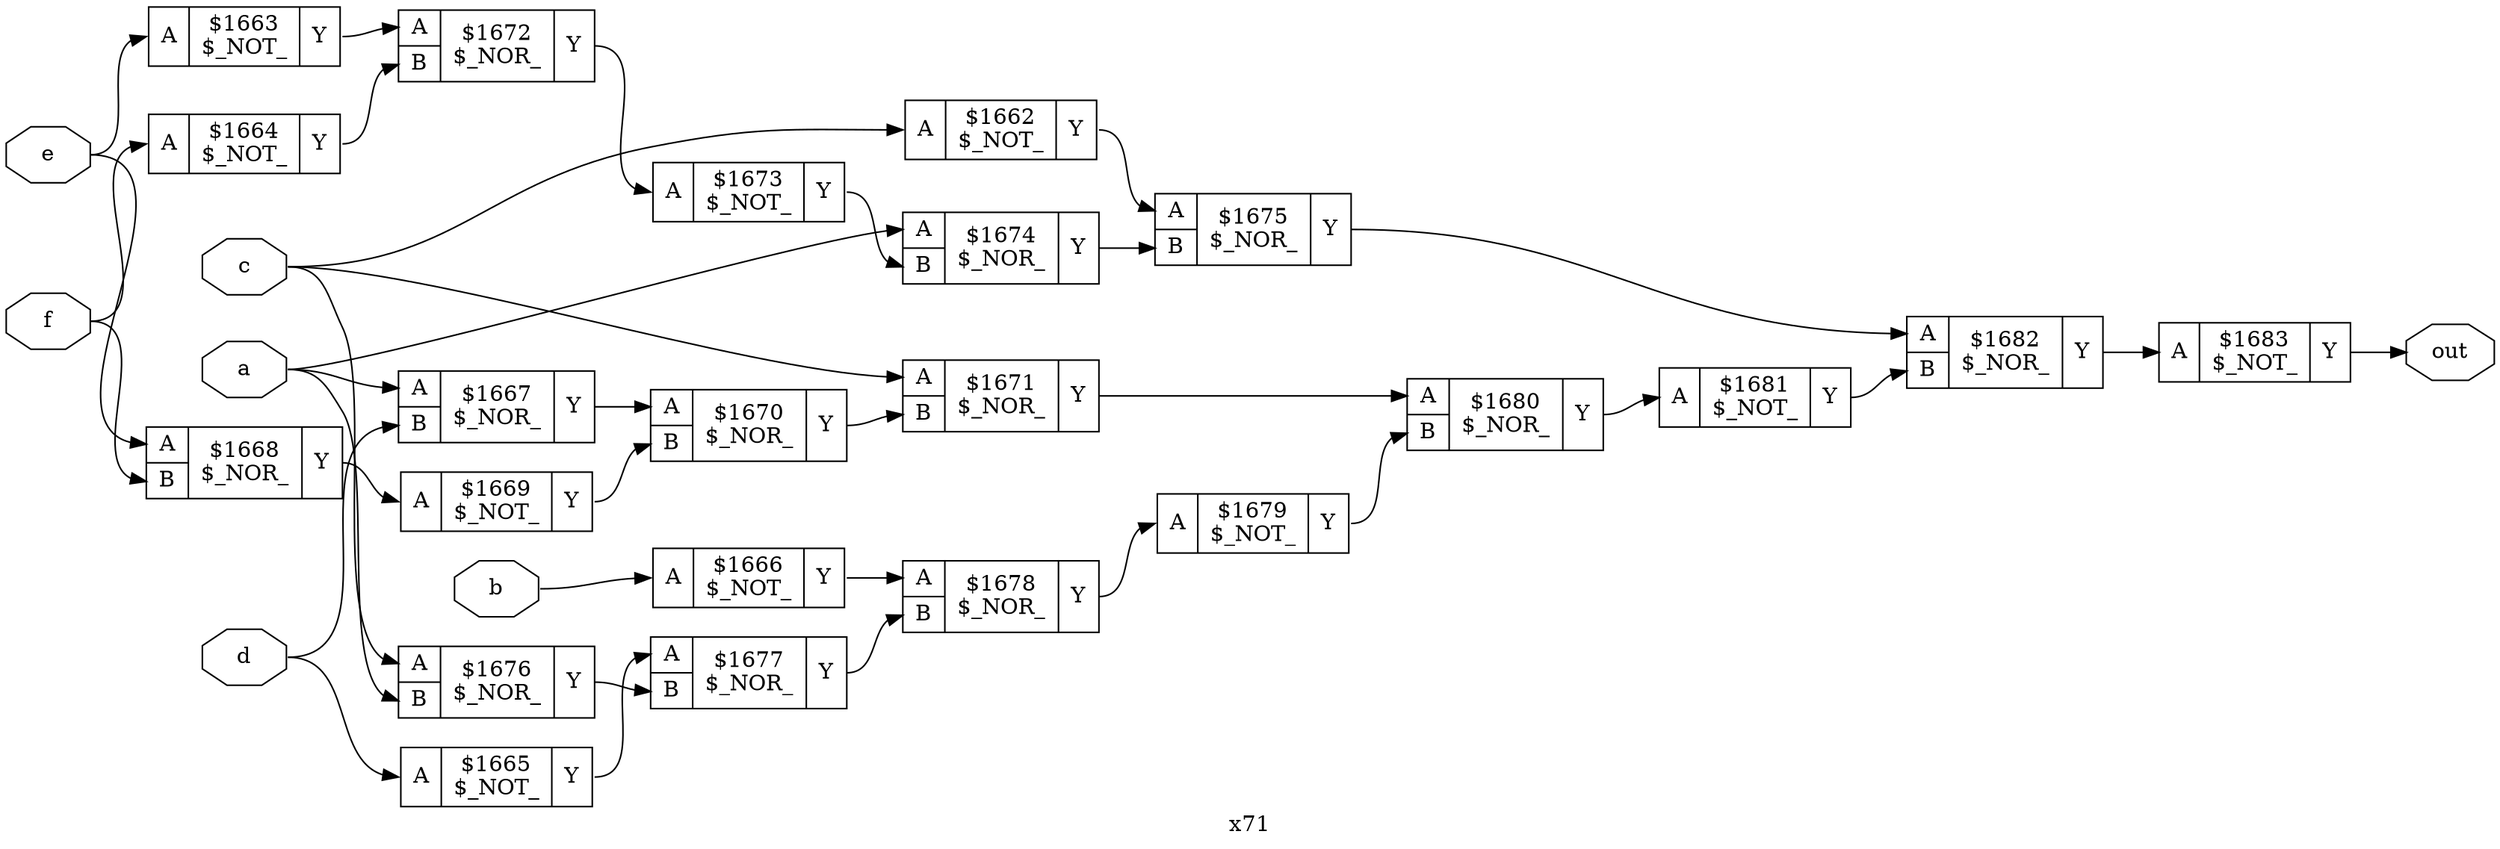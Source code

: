 digraph "x71" {
label="x71";
rankdir="LR";
remincross=true;
n22 [ shape=octagon, label="a", color="black", fontcolor="black" ];
n23 [ shape=octagon, label="b", color="black", fontcolor="black" ];
n24 [ shape=octagon, label="c", color="black", fontcolor="black" ];
n25 [ shape=octagon, label="d", color="black", fontcolor="black" ];
n26 [ shape=octagon, label="e", color="black", fontcolor="black" ];
n27 [ shape=octagon, label="f", color="black", fontcolor="black" ];
n28 [ shape=octagon, label="out", color="black", fontcolor="black" ];
c31 [ shape=record, label="{{<p29> A}|$1662\n$_NOT_|{<p30> Y}}" ];
c32 [ shape=record, label="{{<p29> A}|$1663\n$_NOT_|{<p30> Y}}" ];
c33 [ shape=record, label="{{<p29> A}|$1664\n$_NOT_|{<p30> Y}}" ];
c34 [ shape=record, label="{{<p29> A}|$1665\n$_NOT_|{<p30> Y}}" ];
c35 [ shape=record, label="{{<p29> A}|$1666\n$_NOT_|{<p30> Y}}" ];
c37 [ shape=record, label="{{<p29> A|<p36> B}|$1667\n$_NOR_|{<p30> Y}}" ];
c38 [ shape=record, label="{{<p29> A|<p36> B}|$1668\n$_NOR_|{<p30> Y}}" ];
c39 [ shape=record, label="{{<p29> A}|$1669\n$_NOT_|{<p30> Y}}" ];
c40 [ shape=record, label="{{<p29> A|<p36> B}|$1670\n$_NOR_|{<p30> Y}}" ];
c41 [ shape=record, label="{{<p29> A|<p36> B}|$1671\n$_NOR_|{<p30> Y}}" ];
c42 [ shape=record, label="{{<p29> A|<p36> B}|$1672\n$_NOR_|{<p30> Y}}" ];
c43 [ shape=record, label="{{<p29> A}|$1673\n$_NOT_|{<p30> Y}}" ];
c44 [ shape=record, label="{{<p29> A|<p36> B}|$1674\n$_NOR_|{<p30> Y}}" ];
c45 [ shape=record, label="{{<p29> A|<p36> B}|$1675\n$_NOR_|{<p30> Y}}" ];
c46 [ shape=record, label="{{<p29> A|<p36> B}|$1676\n$_NOR_|{<p30> Y}}" ];
c47 [ shape=record, label="{{<p29> A|<p36> B}|$1677\n$_NOR_|{<p30> Y}}" ];
c48 [ shape=record, label="{{<p29> A|<p36> B}|$1678\n$_NOR_|{<p30> Y}}" ];
c49 [ shape=record, label="{{<p29> A}|$1679\n$_NOT_|{<p30> Y}}" ];
c50 [ shape=record, label="{{<p29> A|<p36> B}|$1680\n$_NOR_|{<p30> Y}}" ];
c51 [ shape=record, label="{{<p29> A}|$1681\n$_NOT_|{<p30> Y}}" ];
c52 [ shape=record, label="{{<p29> A|<p36> B}|$1682\n$_NOR_|{<p30> Y}}" ];
c53 [ shape=record, label="{{<p29> A}|$1683\n$_NOT_|{<p30> Y}}" ];
c33:p30:e -> c42:p36:w [color="black", label=""];
c43:p30:e -> c44:p36:w [color="black", label=""];
c44:p30:e -> c45:p36:w [color="black", label=""];
c45:p30:e -> c52:p29:w [color="black", label=""];
c46:p30:e -> c47:p36:w [color="black", label=""];
c47:p30:e -> c48:p36:w [color="black", label=""];
c48:p30:e -> c49:p29:w [color="black", label=""];
c49:p30:e -> c50:p36:w [color="black", label=""];
c50:p30:e -> c51:p29:w [color="black", label=""];
c51:p30:e -> c52:p36:w [color="black", label=""];
c52:p30:e -> c53:p29:w [color="black", label=""];
c34:p30:e -> c47:p29:w [color="black", label=""];
c31:p30:e -> c45:p29:w [color="black", label=""];
c32:p30:e -> c42:p29:w [color="black", label=""];
n22:e -> c37:p29:w [color="black", label=""];
n22:e -> c44:p29:w [color="black", label=""];
n22:e -> c46:p36:w [color="black", label=""];
n23:e -> c35:p29:w [color="black", label=""];
n24:e -> c31:p29:w [color="black", label=""];
n24:e -> c41:p29:w [color="black", label=""];
n24:e -> c46:p29:w [color="black", label=""];
n25:e -> c34:p29:w [color="black", label=""];
n25:e -> c37:p36:w [color="black", label=""];
n26:e -> c32:p29:w [color="black", label=""];
n26:e -> c38:p29:w [color="black", label=""];
n27:e -> c33:p29:w [color="black", label=""];
n27:e -> c38:p36:w [color="black", label=""];
c53:p30:e -> n28:w [color="black", label=""];
c35:p30:e -> c48:p29:w [color="black", label=""];
c37:p30:e -> c40:p29:w [color="black", label=""];
c38:p30:e -> c39:p29:w [color="black", label=""];
c39:p30:e -> c40:p36:w [color="black", label=""];
c40:p30:e -> c41:p36:w [color="black", label=""];
c41:p30:e -> c50:p29:w [color="black", label=""];
c42:p30:e -> c43:p29:w [color="black", label=""];
}
